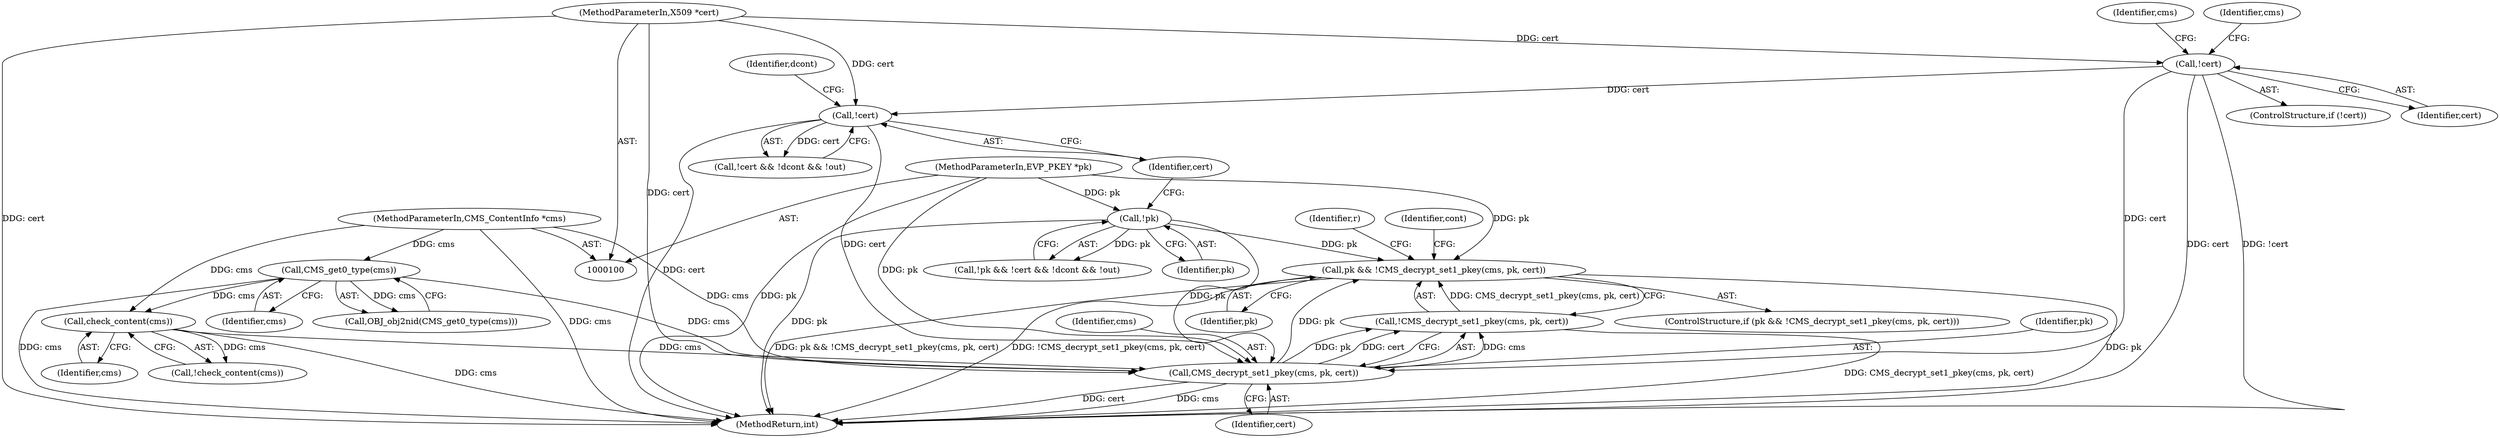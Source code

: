 digraph "0_openssl_08229ad838c50f644d7e928e2eef147b4308ad64_0@API" {
"1000199" [label="(Call,pk && !CMS_decrypt_set1_pkey(cms, pk, cert))"];
"1000186" [label="(Call,!pk)"];
"1000102" [label="(MethodParameterIn,EVP_PKEY *pk)"];
"1000202" [label="(Call,CMS_decrypt_set1_pkey(cms, pk, cert))"];
"1000113" [label="(Call,CMS_get0_type(cms))"];
"1000101" [label="(MethodParameterIn,CMS_ContentInfo *cms)"];
"1000127" [label="(Call,check_content(cms))"];
"1000189" [label="(Call,!cert)"];
"1000159" [label="(Call,!cert)"];
"1000103" [label="(MethodParameterIn,X509 *cert)"];
"1000201" [label="(Call,!CMS_decrypt_set1_pkey(cms, pk, cert))"];
"1000193" [label="(Identifier,dcont)"];
"1000160" [label="(Identifier,cert)"];
"1000204" [label="(Identifier,pk)"];
"1000126" [label="(Call,!check_content(cms))"];
"1000185" [label="(Call,!pk && !cert && !dcont && !out)"];
"1000187" [label="(Identifier,pk)"];
"1000158" [label="(ControlStructure,if (!cert))"];
"1000114" [label="(Identifier,cms)"];
"1000113" [label="(Call,CMS_get0_type(cms))"];
"1000178" [label="(Identifier,cms)"];
"1000201" [label="(Call,!CMS_decrypt_set1_pkey(cms, pk, cert))"];
"1000112" [label="(Call,OBJ_obj2nid(CMS_get0_type(cms)))"];
"1000103" [label="(MethodParameterIn,X509 *cert)"];
"1000202" [label="(Call,CMS_decrypt_set1_pkey(cms, pk, cert))"];
"1000198" [label="(ControlStructure,if (pk && !CMS_decrypt_set1_pkey(cms, pk, cert)))"];
"1000101" [label="(MethodParameterIn,CMS_ContentInfo *cms)"];
"1000199" [label="(Call,pk && !CMS_decrypt_set1_pkey(cms, pk, cert))"];
"1000205" [label="(Identifier,cert)"];
"1000200" [label="(Identifier,pk)"];
"1000102" [label="(MethodParameterIn,EVP_PKEY *pk)"];
"1000188" [label="(Call,!cert && !dcont && !out)"];
"1000159" [label="(Call,!cert)"];
"1000217" [label="(MethodReturn,int)"];
"1000127" [label="(Call,check_content(cms))"];
"1000213" [label="(Identifier,cont)"];
"1000203" [label="(Identifier,cms)"];
"1000166" [label="(Identifier,cms)"];
"1000189" [label="(Call,!cert)"];
"1000186" [label="(Call,!pk)"];
"1000128" [label="(Identifier,cms)"];
"1000190" [label="(Identifier,cert)"];
"1000207" [label="(Identifier,r)"];
"1000199" -> "1000198"  [label="AST: "];
"1000199" -> "1000200"  [label="CFG: "];
"1000199" -> "1000201"  [label="CFG: "];
"1000200" -> "1000199"  [label="AST: "];
"1000201" -> "1000199"  [label="AST: "];
"1000207" -> "1000199"  [label="CFG: "];
"1000213" -> "1000199"  [label="CFG: "];
"1000199" -> "1000217"  [label="DDG: pk"];
"1000199" -> "1000217"  [label="DDG: pk && !CMS_decrypt_set1_pkey(cms, pk, cert)"];
"1000199" -> "1000217"  [label="DDG: !CMS_decrypt_set1_pkey(cms, pk, cert)"];
"1000186" -> "1000199"  [label="DDG: pk"];
"1000202" -> "1000199"  [label="DDG: pk"];
"1000102" -> "1000199"  [label="DDG: pk"];
"1000201" -> "1000199"  [label="DDG: CMS_decrypt_set1_pkey(cms, pk, cert)"];
"1000186" -> "1000185"  [label="AST: "];
"1000186" -> "1000187"  [label="CFG: "];
"1000187" -> "1000186"  [label="AST: "];
"1000190" -> "1000186"  [label="CFG: "];
"1000185" -> "1000186"  [label="CFG: "];
"1000186" -> "1000217"  [label="DDG: pk"];
"1000186" -> "1000185"  [label="DDG: pk"];
"1000102" -> "1000186"  [label="DDG: pk"];
"1000186" -> "1000202"  [label="DDG: pk"];
"1000102" -> "1000100"  [label="AST: "];
"1000102" -> "1000217"  [label="DDG: pk"];
"1000102" -> "1000202"  [label="DDG: pk"];
"1000202" -> "1000201"  [label="AST: "];
"1000202" -> "1000205"  [label="CFG: "];
"1000203" -> "1000202"  [label="AST: "];
"1000204" -> "1000202"  [label="AST: "];
"1000205" -> "1000202"  [label="AST: "];
"1000201" -> "1000202"  [label="CFG: "];
"1000202" -> "1000217"  [label="DDG: cms"];
"1000202" -> "1000217"  [label="DDG: cert"];
"1000202" -> "1000201"  [label="DDG: cms"];
"1000202" -> "1000201"  [label="DDG: pk"];
"1000202" -> "1000201"  [label="DDG: cert"];
"1000113" -> "1000202"  [label="DDG: cms"];
"1000127" -> "1000202"  [label="DDG: cms"];
"1000101" -> "1000202"  [label="DDG: cms"];
"1000189" -> "1000202"  [label="DDG: cert"];
"1000159" -> "1000202"  [label="DDG: cert"];
"1000103" -> "1000202"  [label="DDG: cert"];
"1000113" -> "1000112"  [label="AST: "];
"1000113" -> "1000114"  [label="CFG: "];
"1000114" -> "1000113"  [label="AST: "];
"1000112" -> "1000113"  [label="CFG: "];
"1000113" -> "1000217"  [label="DDG: cms"];
"1000113" -> "1000112"  [label="DDG: cms"];
"1000101" -> "1000113"  [label="DDG: cms"];
"1000113" -> "1000127"  [label="DDG: cms"];
"1000101" -> "1000100"  [label="AST: "];
"1000101" -> "1000217"  [label="DDG: cms"];
"1000101" -> "1000127"  [label="DDG: cms"];
"1000127" -> "1000126"  [label="AST: "];
"1000127" -> "1000128"  [label="CFG: "];
"1000128" -> "1000127"  [label="AST: "];
"1000126" -> "1000127"  [label="CFG: "];
"1000127" -> "1000217"  [label="DDG: cms"];
"1000127" -> "1000126"  [label="DDG: cms"];
"1000189" -> "1000188"  [label="AST: "];
"1000189" -> "1000190"  [label="CFG: "];
"1000190" -> "1000189"  [label="AST: "];
"1000193" -> "1000189"  [label="CFG: "];
"1000188" -> "1000189"  [label="CFG: "];
"1000189" -> "1000217"  [label="DDG: cert"];
"1000189" -> "1000188"  [label="DDG: cert"];
"1000159" -> "1000189"  [label="DDG: cert"];
"1000103" -> "1000189"  [label="DDG: cert"];
"1000159" -> "1000158"  [label="AST: "];
"1000159" -> "1000160"  [label="CFG: "];
"1000160" -> "1000159"  [label="AST: "];
"1000166" -> "1000159"  [label="CFG: "];
"1000178" -> "1000159"  [label="CFG: "];
"1000159" -> "1000217"  [label="DDG: !cert"];
"1000159" -> "1000217"  [label="DDG: cert"];
"1000103" -> "1000159"  [label="DDG: cert"];
"1000103" -> "1000100"  [label="AST: "];
"1000103" -> "1000217"  [label="DDG: cert"];
"1000201" -> "1000217"  [label="DDG: CMS_decrypt_set1_pkey(cms, pk, cert)"];
}
